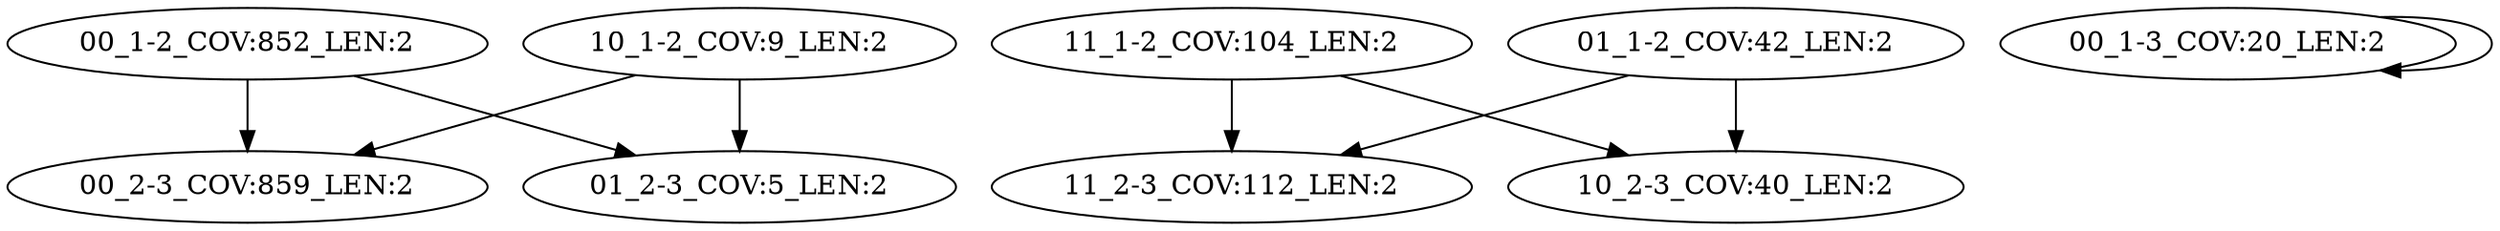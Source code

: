 digraph G {
    "00_1-2_COV:852_LEN:2" -> "00_2-3_COV:859_LEN:2";
    "00_1-2_COV:852_LEN:2" -> "01_2-3_COV:5_LEN:2";
    "11_1-2_COV:104_LEN:2" -> "11_2-3_COV:112_LEN:2";
    "11_1-2_COV:104_LEN:2" -> "10_2-3_COV:40_LEN:2";
    "01_1-2_COV:42_LEN:2" -> "11_2-3_COV:112_LEN:2";
    "01_1-2_COV:42_LEN:2" -> "10_2-3_COV:40_LEN:2";
    "10_1-2_COV:9_LEN:2" -> "00_2-3_COV:859_LEN:2";
    "10_1-2_COV:9_LEN:2" -> "01_2-3_COV:5_LEN:2";
    "00_1-3_COV:20_LEN:2" -> "00_1-3_COV:20_LEN:2";
}
